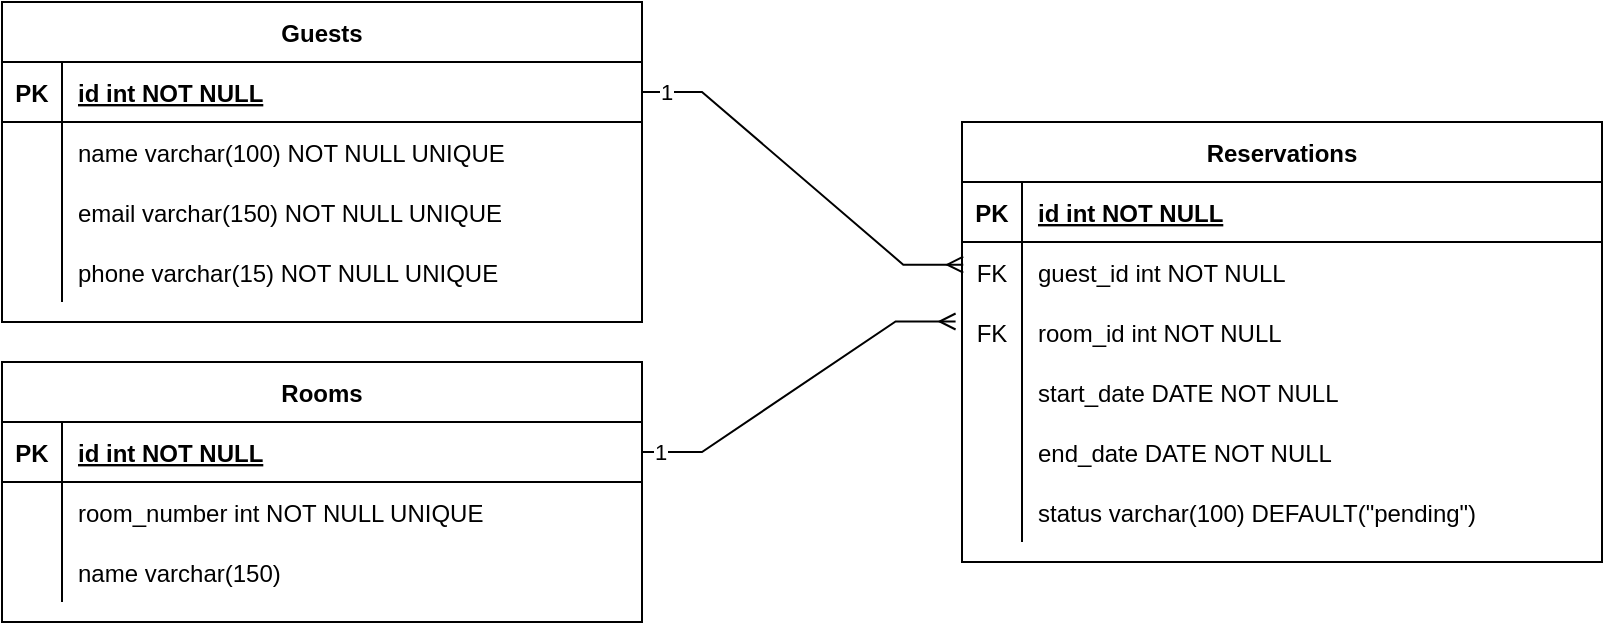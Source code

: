 <mxfile version="24.8.6">
  <diagram id="R2lEEEUBdFMjLlhIrx00" name="Page-1">
    <mxGraphModel dx="1862" dy="1545" grid="1" gridSize="10" guides="1" tooltips="1" connect="1" arrows="1" fold="1" page="1" pageScale="1" pageWidth="850" pageHeight="1100" background="#ffffff" math="0" shadow="0" extFonts="Permanent Marker^https://fonts.googleapis.com/css?family=Permanent+Marker">
      <root>
        <mxCell id="0" />
        <mxCell id="1" parent="0" />
        <mxCell id="U6gf7vD9Vj5HKIe4AKLw-1" value="Guests" style="shape=table;startSize=30;container=1;collapsible=1;childLayout=tableLayout;fixedRows=1;rowLines=0;fontStyle=1;align=center;resizeLast=1;" vertex="1" parent="1">
          <mxGeometry x="25" y="60" width="320" height="160" as="geometry" />
        </mxCell>
        <mxCell id="U6gf7vD9Vj5HKIe4AKLw-2" value="" style="shape=partialRectangle;collapsible=0;dropTarget=0;pointerEvents=0;fillColor=none;points=[[0,0.5],[1,0.5]];portConstraint=eastwest;top=0;left=0;right=0;bottom=1;" vertex="1" parent="U6gf7vD9Vj5HKIe4AKLw-1">
          <mxGeometry y="30" width="320" height="30" as="geometry" />
        </mxCell>
        <mxCell id="U6gf7vD9Vj5HKIe4AKLw-3" value="PK" style="shape=partialRectangle;overflow=hidden;connectable=0;fillColor=none;top=0;left=0;bottom=0;right=0;fontStyle=1;" vertex="1" parent="U6gf7vD9Vj5HKIe4AKLw-2">
          <mxGeometry width="30" height="30" as="geometry">
            <mxRectangle width="30" height="30" as="alternateBounds" />
          </mxGeometry>
        </mxCell>
        <mxCell id="U6gf7vD9Vj5HKIe4AKLw-4" value="id int NOT NULL " style="shape=partialRectangle;overflow=hidden;connectable=0;fillColor=none;top=0;left=0;bottom=0;right=0;align=left;spacingLeft=6;fontStyle=5;" vertex="1" parent="U6gf7vD9Vj5HKIe4AKLw-2">
          <mxGeometry x="30" width="290" height="30" as="geometry">
            <mxRectangle width="290" height="30" as="alternateBounds" />
          </mxGeometry>
        </mxCell>
        <mxCell id="U6gf7vD9Vj5HKIe4AKLw-5" value="" style="shape=partialRectangle;collapsible=0;dropTarget=0;pointerEvents=0;fillColor=none;points=[[0,0.5],[1,0.5]];portConstraint=eastwest;top=0;left=0;right=0;bottom=0;" vertex="1" parent="U6gf7vD9Vj5HKIe4AKLw-1">
          <mxGeometry y="60" width="320" height="30" as="geometry" />
        </mxCell>
        <mxCell id="U6gf7vD9Vj5HKIe4AKLw-6" value="" style="shape=partialRectangle;overflow=hidden;connectable=0;fillColor=none;top=0;left=0;bottom=0;right=0;" vertex="1" parent="U6gf7vD9Vj5HKIe4AKLw-5">
          <mxGeometry width="30" height="30" as="geometry">
            <mxRectangle width="30" height="30" as="alternateBounds" />
          </mxGeometry>
        </mxCell>
        <mxCell id="U6gf7vD9Vj5HKIe4AKLw-7" value="name varchar(100) NOT NULL UNIQUE" style="shape=partialRectangle;overflow=hidden;connectable=0;fillColor=none;top=0;left=0;bottom=0;right=0;align=left;spacingLeft=6;" vertex="1" parent="U6gf7vD9Vj5HKIe4AKLw-5">
          <mxGeometry x="30" width="290" height="30" as="geometry">
            <mxRectangle width="290" height="30" as="alternateBounds" />
          </mxGeometry>
        </mxCell>
        <mxCell id="U6gf7vD9Vj5HKIe4AKLw-8" value="" style="shape=partialRectangle;collapsible=0;dropTarget=0;pointerEvents=0;fillColor=none;points=[[0,0.5],[1,0.5]];portConstraint=eastwest;top=0;left=0;right=0;bottom=0;" vertex="1" parent="U6gf7vD9Vj5HKIe4AKLw-1">
          <mxGeometry y="90" width="320" height="30" as="geometry" />
        </mxCell>
        <mxCell id="U6gf7vD9Vj5HKIe4AKLw-9" value="" style="shape=partialRectangle;overflow=hidden;connectable=0;fillColor=none;top=0;left=0;bottom=0;right=0;" vertex="1" parent="U6gf7vD9Vj5HKIe4AKLw-8">
          <mxGeometry width="30" height="30" as="geometry">
            <mxRectangle width="30" height="30" as="alternateBounds" />
          </mxGeometry>
        </mxCell>
        <mxCell id="U6gf7vD9Vj5HKIe4AKLw-10" value="email varchar(150) NOT NULL UNIQUE" style="shape=partialRectangle;overflow=hidden;connectable=0;fillColor=none;top=0;left=0;bottom=0;right=0;align=left;spacingLeft=6;" vertex="1" parent="U6gf7vD9Vj5HKIe4AKLw-8">
          <mxGeometry x="30" width="290" height="30" as="geometry">
            <mxRectangle width="290" height="30" as="alternateBounds" />
          </mxGeometry>
        </mxCell>
        <mxCell id="U6gf7vD9Vj5HKIe4AKLw-11" value="" style="shape=partialRectangle;collapsible=0;dropTarget=0;pointerEvents=0;fillColor=none;points=[[0,0.5],[1,0.5]];portConstraint=eastwest;top=0;left=0;right=0;bottom=0;" vertex="1" parent="U6gf7vD9Vj5HKIe4AKLw-1">
          <mxGeometry y="120" width="320" height="30" as="geometry" />
        </mxCell>
        <mxCell id="U6gf7vD9Vj5HKIe4AKLw-12" value="" style="shape=partialRectangle;overflow=hidden;connectable=0;fillColor=none;top=0;left=0;bottom=0;right=0;" vertex="1" parent="U6gf7vD9Vj5HKIe4AKLw-11">
          <mxGeometry width="30" height="30" as="geometry">
            <mxRectangle width="30" height="30" as="alternateBounds" />
          </mxGeometry>
        </mxCell>
        <mxCell id="U6gf7vD9Vj5HKIe4AKLw-13" value="phone varchar(15) NOT NULL UNIQUE" style="shape=partialRectangle;overflow=hidden;connectable=0;fillColor=none;top=0;left=0;bottom=0;right=0;align=left;spacingLeft=6;" vertex="1" parent="U6gf7vD9Vj5HKIe4AKLw-11">
          <mxGeometry x="30" width="290" height="30" as="geometry">
            <mxRectangle width="290" height="30" as="alternateBounds" />
          </mxGeometry>
        </mxCell>
        <mxCell id="U6gf7vD9Vj5HKIe4AKLw-14" value="Rooms" style="shape=table;startSize=30;container=1;collapsible=1;childLayout=tableLayout;fixedRows=1;rowLines=0;fontStyle=1;align=center;resizeLast=1;" vertex="1" parent="1">
          <mxGeometry x="25" y="240" width="320" height="130" as="geometry" />
        </mxCell>
        <mxCell id="U6gf7vD9Vj5HKIe4AKLw-15" value="" style="shape=partialRectangle;collapsible=0;dropTarget=0;pointerEvents=0;fillColor=none;points=[[0,0.5],[1,0.5]];portConstraint=eastwest;top=0;left=0;right=0;bottom=1;" vertex="1" parent="U6gf7vD9Vj5HKIe4AKLw-14">
          <mxGeometry y="30" width="320" height="30" as="geometry" />
        </mxCell>
        <mxCell id="U6gf7vD9Vj5HKIe4AKLw-16" value="PK" style="shape=partialRectangle;overflow=hidden;connectable=0;fillColor=none;top=0;left=0;bottom=0;right=0;fontStyle=1;" vertex="1" parent="U6gf7vD9Vj5HKIe4AKLw-15">
          <mxGeometry width="30" height="30" as="geometry">
            <mxRectangle width="30" height="30" as="alternateBounds" />
          </mxGeometry>
        </mxCell>
        <mxCell id="U6gf7vD9Vj5HKIe4AKLw-17" value="id int NOT NULL " style="shape=partialRectangle;overflow=hidden;connectable=0;fillColor=none;top=0;left=0;bottom=0;right=0;align=left;spacingLeft=6;fontStyle=5;" vertex="1" parent="U6gf7vD9Vj5HKIe4AKLw-15">
          <mxGeometry x="30" width="290" height="30" as="geometry">
            <mxRectangle width="290" height="30" as="alternateBounds" />
          </mxGeometry>
        </mxCell>
        <mxCell id="U6gf7vD9Vj5HKIe4AKLw-18" value="" style="shape=partialRectangle;collapsible=0;dropTarget=0;pointerEvents=0;fillColor=none;points=[[0,0.5],[1,0.5]];portConstraint=eastwest;top=0;left=0;right=0;bottom=0;" vertex="1" parent="U6gf7vD9Vj5HKIe4AKLw-14">
          <mxGeometry y="60" width="320" height="30" as="geometry" />
        </mxCell>
        <mxCell id="U6gf7vD9Vj5HKIe4AKLw-19" value="" style="shape=partialRectangle;overflow=hidden;connectable=0;fillColor=none;top=0;left=0;bottom=0;right=0;" vertex="1" parent="U6gf7vD9Vj5HKIe4AKLw-18">
          <mxGeometry width="30" height="30" as="geometry">
            <mxRectangle width="30" height="30" as="alternateBounds" />
          </mxGeometry>
        </mxCell>
        <mxCell id="U6gf7vD9Vj5HKIe4AKLw-20" value="room_number int NOT NULL UNIQUE" style="shape=partialRectangle;overflow=hidden;connectable=0;fillColor=none;top=0;left=0;bottom=0;right=0;align=left;spacingLeft=6;" vertex="1" parent="U6gf7vD9Vj5HKIe4AKLw-18">
          <mxGeometry x="30" width="290" height="30" as="geometry">
            <mxRectangle width="290" height="30" as="alternateBounds" />
          </mxGeometry>
        </mxCell>
        <mxCell id="U6gf7vD9Vj5HKIe4AKLw-68" value="" style="shape=partialRectangle;collapsible=0;dropTarget=0;pointerEvents=0;fillColor=none;points=[[0,0.5],[1,0.5]];portConstraint=eastwest;top=0;left=0;right=0;bottom=0;" vertex="1" parent="U6gf7vD9Vj5HKIe4AKLw-14">
          <mxGeometry y="90" width="320" height="30" as="geometry" />
        </mxCell>
        <mxCell id="U6gf7vD9Vj5HKIe4AKLw-69" value="" style="shape=partialRectangle;overflow=hidden;connectable=0;fillColor=none;top=0;left=0;bottom=0;right=0;" vertex="1" parent="U6gf7vD9Vj5HKIe4AKLw-68">
          <mxGeometry width="30" height="30" as="geometry">
            <mxRectangle width="30" height="30" as="alternateBounds" />
          </mxGeometry>
        </mxCell>
        <mxCell id="U6gf7vD9Vj5HKIe4AKLw-70" value="name varchar(150)" style="shape=partialRectangle;overflow=hidden;connectable=0;fillColor=none;top=0;left=0;bottom=0;right=0;align=left;spacingLeft=6;" vertex="1" parent="U6gf7vD9Vj5HKIe4AKLw-68">
          <mxGeometry x="30" width="290" height="30" as="geometry">
            <mxRectangle width="290" height="30" as="alternateBounds" />
          </mxGeometry>
        </mxCell>
        <mxCell id="U6gf7vD9Vj5HKIe4AKLw-27" value="Reservations" style="shape=table;startSize=30;container=1;collapsible=1;childLayout=tableLayout;fixedRows=1;rowLines=0;fontStyle=1;align=center;resizeLast=1;" vertex="1" parent="1">
          <mxGeometry x="505" y="120" width="320" height="220" as="geometry" />
        </mxCell>
        <mxCell id="U6gf7vD9Vj5HKIe4AKLw-28" value="" style="shape=partialRectangle;collapsible=0;dropTarget=0;pointerEvents=0;fillColor=none;points=[[0,0.5],[1,0.5]];portConstraint=eastwest;top=0;left=0;right=0;bottom=1;" vertex="1" parent="U6gf7vD9Vj5HKIe4AKLw-27">
          <mxGeometry y="30" width="320" height="30" as="geometry" />
        </mxCell>
        <mxCell id="U6gf7vD9Vj5HKIe4AKLw-29" value="PK" style="shape=partialRectangle;overflow=hidden;connectable=0;fillColor=none;top=0;left=0;bottom=0;right=0;fontStyle=1;" vertex="1" parent="U6gf7vD9Vj5HKIe4AKLw-28">
          <mxGeometry width="30" height="30" as="geometry">
            <mxRectangle width="30" height="30" as="alternateBounds" />
          </mxGeometry>
        </mxCell>
        <mxCell id="U6gf7vD9Vj5HKIe4AKLw-30" value="id int NOT NULL " style="shape=partialRectangle;overflow=hidden;connectable=0;fillColor=none;top=0;left=0;bottom=0;right=0;align=left;spacingLeft=6;fontStyle=5;" vertex="1" parent="U6gf7vD9Vj5HKIe4AKLw-28">
          <mxGeometry x="30" width="290" height="30" as="geometry">
            <mxRectangle width="290" height="30" as="alternateBounds" />
          </mxGeometry>
        </mxCell>
        <mxCell id="U6gf7vD9Vj5HKIe4AKLw-37" value="" style="shape=partialRectangle;collapsible=0;dropTarget=0;pointerEvents=0;fillColor=none;points=[[0,0.5],[1,0.5]];portConstraint=eastwest;top=0;left=0;right=0;bottom=0;" vertex="1" parent="U6gf7vD9Vj5HKIe4AKLw-27">
          <mxGeometry y="60" width="320" height="30" as="geometry" />
        </mxCell>
        <mxCell id="U6gf7vD9Vj5HKIe4AKLw-38" value="FK" style="shape=partialRectangle;overflow=hidden;connectable=0;fillColor=none;top=0;left=0;bottom=0;right=0;" vertex="1" parent="U6gf7vD9Vj5HKIe4AKLw-37">
          <mxGeometry width="30" height="30" as="geometry">
            <mxRectangle width="30" height="30" as="alternateBounds" />
          </mxGeometry>
        </mxCell>
        <mxCell id="U6gf7vD9Vj5HKIe4AKLw-39" value="guest_id int NOT NULL" style="shape=partialRectangle;overflow=hidden;connectable=0;fillColor=none;top=0;left=0;bottom=0;right=0;align=left;spacingLeft=6;" vertex="1" parent="U6gf7vD9Vj5HKIe4AKLw-37">
          <mxGeometry x="30" width="290" height="30" as="geometry">
            <mxRectangle width="290" height="30" as="alternateBounds" />
          </mxGeometry>
        </mxCell>
        <mxCell id="U6gf7vD9Vj5HKIe4AKLw-40" value="" style="shape=partialRectangle;collapsible=0;dropTarget=0;pointerEvents=0;fillColor=none;points=[[0,0.5],[1,0.5]];portConstraint=eastwest;top=0;left=0;right=0;bottom=0;" vertex="1" parent="U6gf7vD9Vj5HKIe4AKLw-27">
          <mxGeometry y="90" width="320" height="30" as="geometry" />
        </mxCell>
        <mxCell id="U6gf7vD9Vj5HKIe4AKLw-41" value="FK" style="shape=partialRectangle;overflow=hidden;connectable=0;fillColor=none;top=0;left=0;bottom=0;right=0;" vertex="1" parent="U6gf7vD9Vj5HKIe4AKLw-40">
          <mxGeometry width="30" height="30" as="geometry">
            <mxRectangle width="30" height="30" as="alternateBounds" />
          </mxGeometry>
        </mxCell>
        <mxCell id="U6gf7vD9Vj5HKIe4AKLw-42" value="room_id int NOT NULL" style="shape=partialRectangle;overflow=hidden;connectable=0;fillColor=none;top=0;left=0;bottom=0;right=0;align=left;spacingLeft=6;" vertex="1" parent="U6gf7vD9Vj5HKIe4AKLw-40">
          <mxGeometry x="30" width="290" height="30" as="geometry">
            <mxRectangle width="290" height="30" as="alternateBounds" />
          </mxGeometry>
        </mxCell>
        <mxCell id="U6gf7vD9Vj5HKIe4AKLw-43" value="" style="shape=partialRectangle;collapsible=0;dropTarget=0;pointerEvents=0;fillColor=none;points=[[0,0.5],[1,0.5]];portConstraint=eastwest;top=0;left=0;right=0;bottom=0;" vertex="1" parent="U6gf7vD9Vj5HKIe4AKLw-27">
          <mxGeometry y="120" width="320" height="30" as="geometry" />
        </mxCell>
        <mxCell id="U6gf7vD9Vj5HKIe4AKLw-44" value="" style="shape=partialRectangle;overflow=hidden;connectable=0;fillColor=none;top=0;left=0;bottom=0;right=0;" vertex="1" parent="U6gf7vD9Vj5HKIe4AKLw-43">
          <mxGeometry width="30" height="30" as="geometry">
            <mxRectangle width="30" height="30" as="alternateBounds" />
          </mxGeometry>
        </mxCell>
        <mxCell id="U6gf7vD9Vj5HKIe4AKLw-45" value="start_date DATE NOT NULL" style="shape=partialRectangle;overflow=hidden;connectable=0;fillColor=none;top=0;left=0;bottom=0;right=0;align=left;spacingLeft=6;" vertex="1" parent="U6gf7vD9Vj5HKIe4AKLw-43">
          <mxGeometry x="30" width="290" height="30" as="geometry">
            <mxRectangle width="290" height="30" as="alternateBounds" />
          </mxGeometry>
        </mxCell>
        <mxCell id="U6gf7vD9Vj5HKIe4AKLw-46" value="" style="shape=partialRectangle;collapsible=0;dropTarget=0;pointerEvents=0;fillColor=none;points=[[0,0.5],[1,0.5]];portConstraint=eastwest;top=0;left=0;right=0;bottom=0;" vertex="1" parent="U6gf7vD9Vj5HKIe4AKLw-27">
          <mxGeometry y="150" width="320" height="30" as="geometry" />
        </mxCell>
        <mxCell id="U6gf7vD9Vj5HKIe4AKLw-47" value="" style="shape=partialRectangle;overflow=hidden;connectable=0;fillColor=none;top=0;left=0;bottom=0;right=0;" vertex="1" parent="U6gf7vD9Vj5HKIe4AKLw-46">
          <mxGeometry width="30" height="30" as="geometry">
            <mxRectangle width="30" height="30" as="alternateBounds" />
          </mxGeometry>
        </mxCell>
        <mxCell id="U6gf7vD9Vj5HKIe4AKLw-48" value="end_date DATE NOT NULL" style="shape=partialRectangle;overflow=hidden;connectable=0;fillColor=none;top=0;left=0;bottom=0;right=0;align=left;spacingLeft=6;" vertex="1" parent="U6gf7vD9Vj5HKIe4AKLw-46">
          <mxGeometry x="30" width="290" height="30" as="geometry">
            <mxRectangle width="290" height="30" as="alternateBounds" />
          </mxGeometry>
        </mxCell>
        <mxCell id="U6gf7vD9Vj5HKIe4AKLw-49" value="" style="shape=partialRectangle;collapsible=0;dropTarget=0;pointerEvents=0;fillColor=none;points=[[0,0.5],[1,0.5]];portConstraint=eastwest;top=0;left=0;right=0;bottom=0;" vertex="1" parent="U6gf7vD9Vj5HKIe4AKLw-27">
          <mxGeometry y="180" width="320" height="30" as="geometry" />
        </mxCell>
        <mxCell id="U6gf7vD9Vj5HKIe4AKLw-50" value="" style="shape=partialRectangle;overflow=hidden;connectable=0;fillColor=none;top=0;left=0;bottom=0;right=0;" vertex="1" parent="U6gf7vD9Vj5HKIe4AKLw-49">
          <mxGeometry width="30" height="30" as="geometry">
            <mxRectangle width="30" height="30" as="alternateBounds" />
          </mxGeometry>
        </mxCell>
        <mxCell id="U6gf7vD9Vj5HKIe4AKLw-51" value="status varchar(100) DEFAULT(&quot;pending&quot;)" style="shape=partialRectangle;overflow=hidden;connectable=0;fillColor=none;top=0;left=0;bottom=0;right=0;align=left;spacingLeft=6;" vertex="1" parent="U6gf7vD9Vj5HKIe4AKLw-49">
          <mxGeometry x="30" width="290" height="30" as="geometry">
            <mxRectangle width="290" height="30" as="alternateBounds" />
          </mxGeometry>
        </mxCell>
        <mxCell id="U6gf7vD9Vj5HKIe4AKLw-64" value="" style="edgeStyle=entityRelationEdgeStyle;fontSize=12;html=1;endArrow=ERmany;rounded=0;entryX=0.002;entryY=0.378;entryDx=0;entryDy=0;entryPerimeter=0;" edge="1" parent="1" source="U6gf7vD9Vj5HKIe4AKLw-2" target="U6gf7vD9Vj5HKIe4AKLw-37">
          <mxGeometry width="100" height="100" relative="1" as="geometry">
            <mxPoint x="365" y="270" as="sourcePoint" />
            <mxPoint x="465" y="170" as="targetPoint" />
          </mxGeometry>
        </mxCell>
        <mxCell id="U6gf7vD9Vj5HKIe4AKLw-65" value="1" style="edgeLabel;html=1;align=center;verticalAlign=middle;resizable=0;points=[];" vertex="1" connectable="0" parent="U6gf7vD9Vj5HKIe4AKLw-64">
          <mxGeometry x="-0.757" y="-1" relative="1" as="geometry">
            <mxPoint x="-12" y="-1" as="offset" />
          </mxGeometry>
        </mxCell>
        <mxCell id="U6gf7vD9Vj5HKIe4AKLw-66" value="" style="edgeStyle=entityRelationEdgeStyle;fontSize=12;html=1;endArrow=ERmany;rounded=0;entryX=-0.01;entryY=0.325;entryDx=0;entryDy=0;entryPerimeter=0;exitX=1;exitY=0.5;exitDx=0;exitDy=0;" edge="1" parent="1" source="U6gf7vD9Vj5HKIe4AKLw-15" target="U6gf7vD9Vj5HKIe4AKLw-40">
          <mxGeometry width="100" height="100" relative="1" as="geometry">
            <mxPoint x="355" y="115" as="sourcePoint" />
            <mxPoint x="516" y="181" as="targetPoint" />
          </mxGeometry>
        </mxCell>
        <mxCell id="U6gf7vD9Vj5HKIe4AKLw-67" value="1" style="edgeLabel;html=1;align=center;verticalAlign=middle;resizable=0;points=[];" vertex="1" connectable="0" parent="U6gf7vD9Vj5HKIe4AKLw-66">
          <mxGeometry x="-0.757" y="-1" relative="1" as="geometry">
            <mxPoint x="-13" y="-1" as="offset" />
          </mxGeometry>
        </mxCell>
      </root>
    </mxGraphModel>
  </diagram>
</mxfile>
